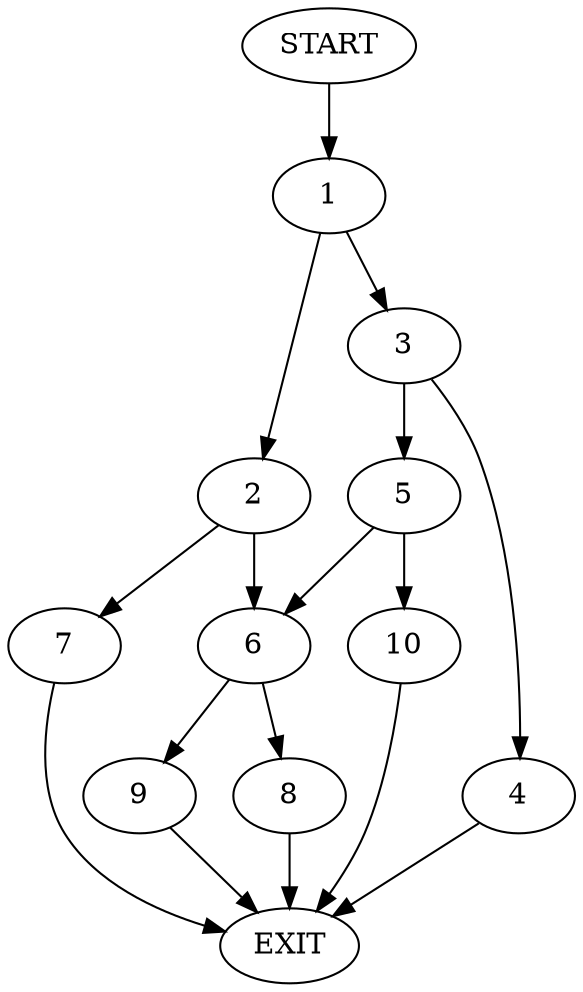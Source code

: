 digraph {
0 [label="START"]
11 [label="EXIT"]
0 -> 1
1 -> 2
1 -> 3
3 -> 4
3 -> 5
2 -> 6
2 -> 7
6 -> 8
6 -> 9
7 -> 11
4 -> 11
5 -> 6
5 -> 10
10 -> 11
8 -> 11
9 -> 11
}
